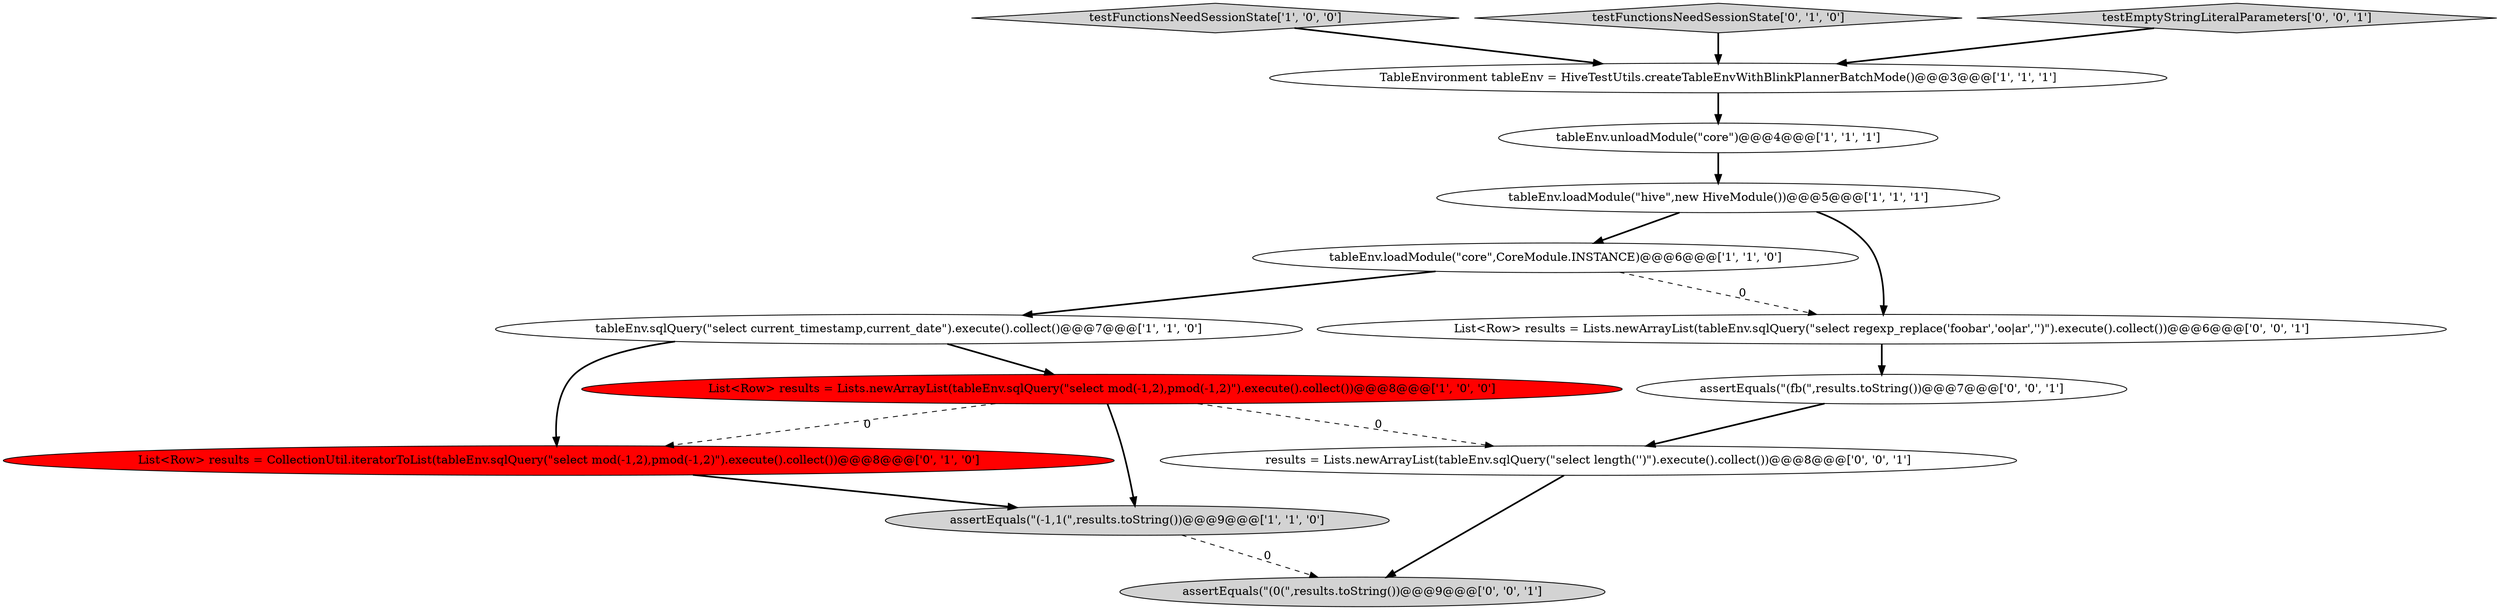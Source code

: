 digraph {
3 [style = filled, label = "TableEnvironment tableEnv = HiveTestUtils.createTableEnvWithBlinkPlannerBatchMode()@@@3@@@['1', '1', '1']", fillcolor = white, shape = ellipse image = "AAA0AAABBB1BBB"];
0 [style = filled, label = "tableEnv.loadModule(\"core\",CoreModule.INSTANCE)@@@6@@@['1', '1', '0']", fillcolor = white, shape = ellipse image = "AAA0AAABBB1BBB"];
4 [style = filled, label = "assertEquals(\"(-1,1(\",results.toString())@@@9@@@['1', '1', '0']", fillcolor = lightgray, shape = ellipse image = "AAA0AAABBB1BBB"];
5 [style = filled, label = "tableEnv.loadModule(\"hive\",new HiveModule())@@@5@@@['1', '1', '1']", fillcolor = white, shape = ellipse image = "AAA0AAABBB1BBB"];
1 [style = filled, label = "testFunctionsNeedSessionState['1', '0', '0']", fillcolor = lightgray, shape = diamond image = "AAA0AAABBB1BBB"];
8 [style = filled, label = "testFunctionsNeedSessionState['0', '1', '0']", fillcolor = lightgray, shape = diamond image = "AAA0AAABBB2BBB"];
13 [style = filled, label = "results = Lists.newArrayList(tableEnv.sqlQuery(\"select length('')\").execute().collect())@@@8@@@['0', '0', '1']", fillcolor = white, shape = ellipse image = "AAA0AAABBB3BBB"];
6 [style = filled, label = "List<Row> results = Lists.newArrayList(tableEnv.sqlQuery(\"select mod(-1,2),pmod(-1,2)\").execute().collect())@@@8@@@['1', '0', '0']", fillcolor = red, shape = ellipse image = "AAA1AAABBB1BBB"];
9 [style = filled, label = "List<Row> results = CollectionUtil.iteratorToList(tableEnv.sqlQuery(\"select mod(-1,2),pmod(-1,2)\").execute().collect())@@@8@@@['0', '1', '0']", fillcolor = red, shape = ellipse image = "AAA1AAABBB2BBB"];
7 [style = filled, label = "tableEnv.unloadModule(\"core\")@@@4@@@['1', '1', '1']", fillcolor = white, shape = ellipse image = "AAA0AAABBB1BBB"];
12 [style = filled, label = "List<Row> results = Lists.newArrayList(tableEnv.sqlQuery(\"select regexp_replace('foobar','oo|ar','')\").execute().collect())@@@6@@@['0', '0', '1']", fillcolor = white, shape = ellipse image = "AAA0AAABBB3BBB"];
14 [style = filled, label = "assertEquals(\"(fb(\",results.toString())@@@7@@@['0', '0', '1']", fillcolor = white, shape = ellipse image = "AAA0AAABBB3BBB"];
10 [style = filled, label = "testEmptyStringLiteralParameters['0', '0', '1']", fillcolor = lightgray, shape = diamond image = "AAA0AAABBB3BBB"];
11 [style = filled, label = "assertEquals(\"(0(\",results.toString())@@@9@@@['0', '0', '1']", fillcolor = lightgray, shape = ellipse image = "AAA0AAABBB3BBB"];
2 [style = filled, label = "tableEnv.sqlQuery(\"select current_timestamp,current_date\").execute().collect()@@@7@@@['1', '1', '0']", fillcolor = white, shape = ellipse image = "AAA0AAABBB1BBB"];
1->3 [style = bold, label=""];
12->14 [style = bold, label=""];
6->4 [style = bold, label=""];
10->3 [style = bold, label=""];
7->5 [style = bold, label=""];
14->13 [style = bold, label=""];
2->9 [style = bold, label=""];
0->12 [style = dashed, label="0"];
6->9 [style = dashed, label="0"];
5->0 [style = bold, label=""];
3->7 [style = bold, label=""];
5->12 [style = bold, label=""];
6->13 [style = dashed, label="0"];
4->11 [style = dashed, label="0"];
13->11 [style = bold, label=""];
2->6 [style = bold, label=""];
9->4 [style = bold, label=""];
0->2 [style = bold, label=""];
8->3 [style = bold, label=""];
}
